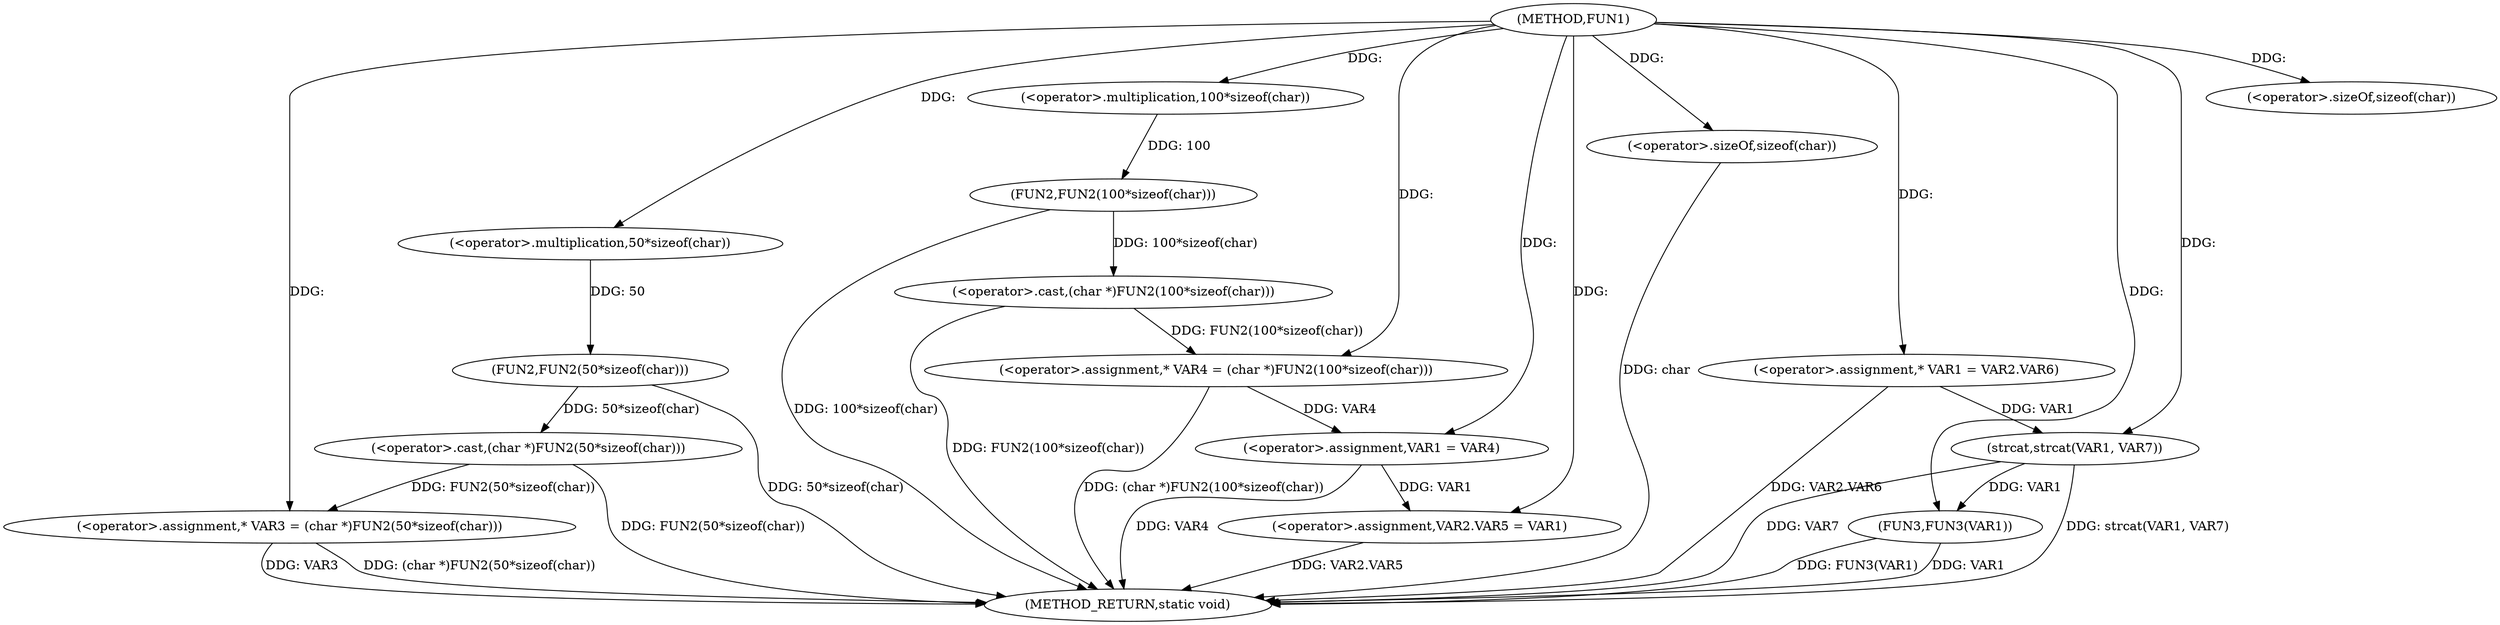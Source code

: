 digraph FUN1 {  
"1000100" [label = "(METHOD,FUN1)" ]
"1000146" [label = "(METHOD_RETURN,static void)" ]
"1000105" [label = "(<operator>.assignment,* VAR3 = (char *)FUN2(50*sizeof(char)))" ]
"1000107" [label = "(<operator>.cast,(char *)FUN2(50*sizeof(char)))" ]
"1000109" [label = "(FUN2,FUN2(50*sizeof(char)))" ]
"1000110" [label = "(<operator>.multiplication,50*sizeof(char))" ]
"1000112" [label = "(<operator>.sizeOf,sizeof(char))" ]
"1000115" [label = "(<operator>.assignment,* VAR4 = (char *)FUN2(100*sizeof(char)))" ]
"1000117" [label = "(<operator>.cast,(char *)FUN2(100*sizeof(char)))" ]
"1000119" [label = "(FUN2,FUN2(100*sizeof(char)))" ]
"1000120" [label = "(<operator>.multiplication,100*sizeof(char))" ]
"1000122" [label = "(<operator>.sizeOf,sizeof(char))" ]
"1000124" [label = "(<operator>.assignment,VAR1 = VAR4)" ]
"1000127" [label = "(<operator>.assignment,VAR2.VAR5 = VAR1)" ]
"1000134" [label = "(<operator>.assignment,* VAR1 = VAR2.VAR6)" ]
"1000141" [label = "(strcat,strcat(VAR1, VAR7))" ]
"1000144" [label = "(FUN3,FUN3(VAR1))" ]
  "1000115" -> "1000146"  [ label = "DDG: (char *)FUN2(100*sizeof(char))"] 
  "1000124" -> "1000146"  [ label = "DDG: VAR4"] 
  "1000105" -> "1000146"  [ label = "DDG: (char *)FUN2(50*sizeof(char))"] 
  "1000127" -> "1000146"  [ label = "DDG: VAR2.VAR5"] 
  "1000117" -> "1000146"  [ label = "DDG: FUN2(100*sizeof(char))"] 
  "1000122" -> "1000146"  [ label = "DDG: char"] 
  "1000141" -> "1000146"  [ label = "DDG: strcat(VAR1, VAR7)"] 
  "1000144" -> "1000146"  [ label = "DDG: FUN3(VAR1)"] 
  "1000109" -> "1000146"  [ label = "DDG: 50*sizeof(char)"] 
  "1000119" -> "1000146"  [ label = "DDG: 100*sizeof(char)"] 
  "1000141" -> "1000146"  [ label = "DDG: VAR7"] 
  "1000134" -> "1000146"  [ label = "DDG: VAR2.VAR6"] 
  "1000144" -> "1000146"  [ label = "DDG: VAR1"] 
  "1000105" -> "1000146"  [ label = "DDG: VAR3"] 
  "1000107" -> "1000146"  [ label = "DDG: FUN2(50*sizeof(char))"] 
  "1000107" -> "1000105"  [ label = "DDG: FUN2(50*sizeof(char))"] 
  "1000100" -> "1000105"  [ label = "DDG: "] 
  "1000109" -> "1000107"  [ label = "DDG: 50*sizeof(char)"] 
  "1000110" -> "1000109"  [ label = "DDG: 50"] 
  "1000100" -> "1000110"  [ label = "DDG: "] 
  "1000100" -> "1000112"  [ label = "DDG: "] 
  "1000117" -> "1000115"  [ label = "DDG: FUN2(100*sizeof(char))"] 
  "1000100" -> "1000115"  [ label = "DDG: "] 
  "1000119" -> "1000117"  [ label = "DDG: 100*sizeof(char)"] 
  "1000120" -> "1000119"  [ label = "DDG: 100"] 
  "1000100" -> "1000120"  [ label = "DDG: "] 
  "1000100" -> "1000122"  [ label = "DDG: "] 
  "1000115" -> "1000124"  [ label = "DDG: VAR4"] 
  "1000100" -> "1000124"  [ label = "DDG: "] 
  "1000124" -> "1000127"  [ label = "DDG: VAR1"] 
  "1000100" -> "1000127"  [ label = "DDG: "] 
  "1000100" -> "1000134"  [ label = "DDG: "] 
  "1000134" -> "1000141"  [ label = "DDG: VAR1"] 
  "1000100" -> "1000141"  [ label = "DDG: "] 
  "1000141" -> "1000144"  [ label = "DDG: VAR1"] 
  "1000100" -> "1000144"  [ label = "DDG: "] 
}
